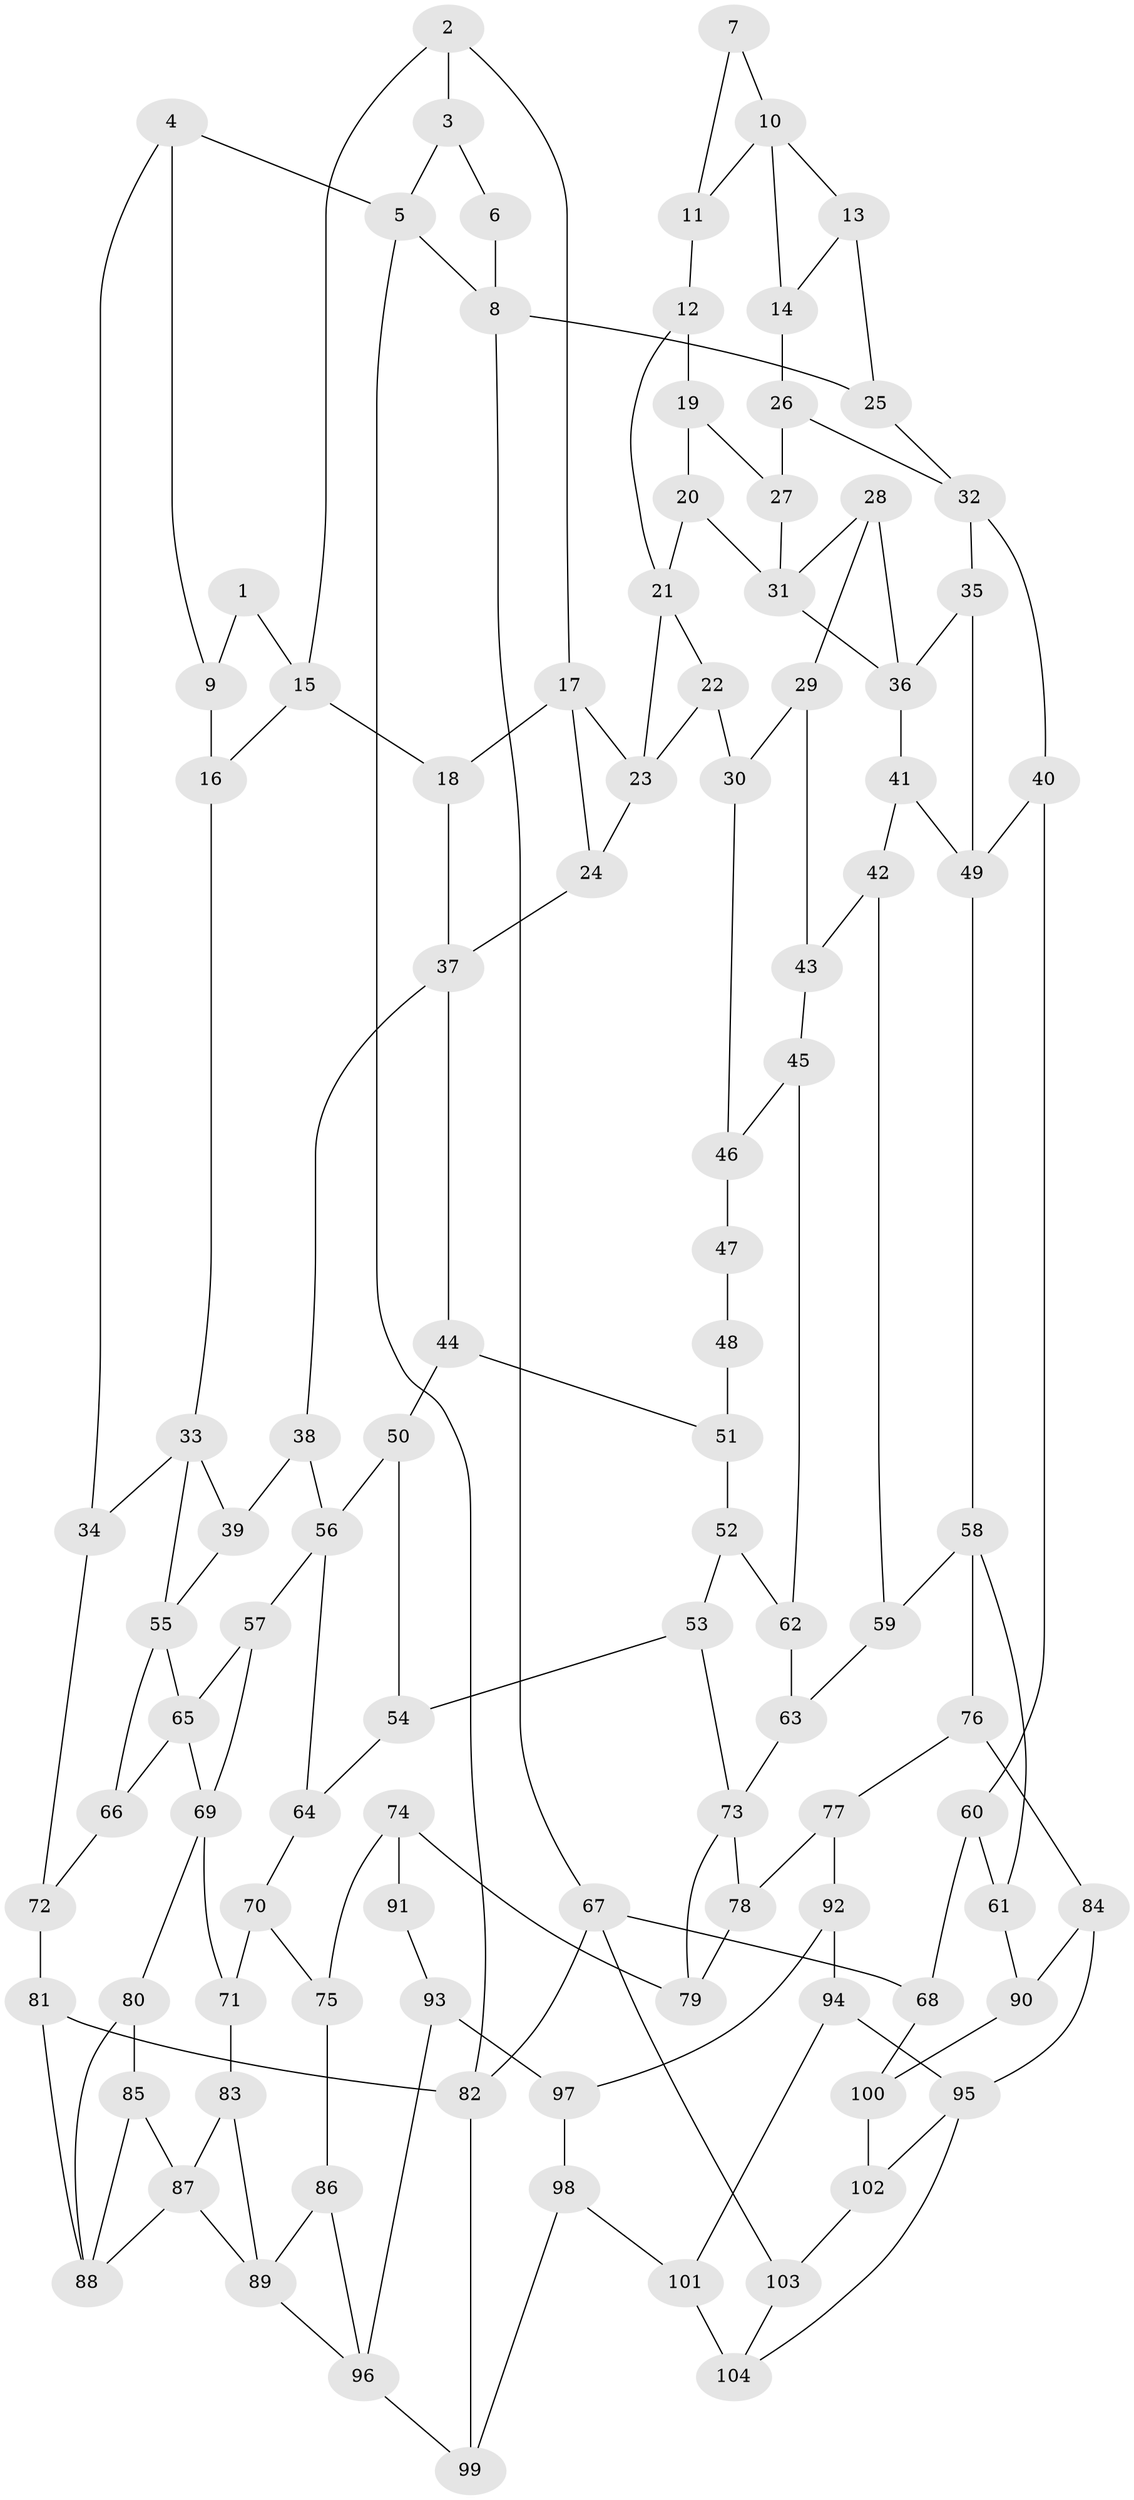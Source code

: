 // original degree distribution, {3: 0.02702702702702703, 4: 0.1891891891891892, 5: 0.581081081081081, 6: 0.20270270270270271}
// Generated by graph-tools (version 1.1) at 2025/38/03/04/25 23:38:27]
// undirected, 104 vertices, 166 edges
graph export_dot {
  node [color=gray90,style=filled];
  1;
  2;
  3;
  4;
  5;
  6;
  7;
  8;
  9;
  10;
  11;
  12;
  13;
  14;
  15;
  16;
  17;
  18;
  19;
  20;
  21;
  22;
  23;
  24;
  25;
  26;
  27;
  28;
  29;
  30;
  31;
  32;
  33;
  34;
  35;
  36;
  37;
  38;
  39;
  40;
  41;
  42;
  43;
  44;
  45;
  46;
  47;
  48;
  49;
  50;
  51;
  52;
  53;
  54;
  55;
  56;
  57;
  58;
  59;
  60;
  61;
  62;
  63;
  64;
  65;
  66;
  67;
  68;
  69;
  70;
  71;
  72;
  73;
  74;
  75;
  76;
  77;
  78;
  79;
  80;
  81;
  82;
  83;
  84;
  85;
  86;
  87;
  88;
  89;
  90;
  91;
  92;
  93;
  94;
  95;
  96;
  97;
  98;
  99;
  100;
  101;
  102;
  103;
  104;
  1 -- 9 [weight=2.0];
  1 -- 15 [weight=1.0];
  2 -- 3 [weight=1.0];
  2 -- 15 [weight=1.0];
  2 -- 17 [weight=1.0];
  3 -- 5 [weight=1.0];
  3 -- 6 [weight=1.0];
  4 -- 5 [weight=1.0];
  4 -- 9 [weight=1.0];
  4 -- 34 [weight=1.0];
  5 -- 8 [weight=1.0];
  5 -- 82 [weight=1.0];
  6 -- 8 [weight=1.0];
  7 -- 10 [weight=1.0];
  7 -- 11 [weight=1.0];
  8 -- 25 [weight=1.0];
  8 -- 67 [weight=1.0];
  9 -- 16 [weight=1.0];
  10 -- 11 [weight=1.0];
  10 -- 13 [weight=1.0];
  10 -- 14 [weight=1.0];
  11 -- 12 [weight=2.0];
  12 -- 19 [weight=1.0];
  12 -- 21 [weight=1.0];
  13 -- 14 [weight=1.0];
  13 -- 25 [weight=2.0];
  14 -- 26 [weight=1.0];
  15 -- 16 [weight=1.0];
  15 -- 18 [weight=1.0];
  16 -- 33 [weight=1.0];
  17 -- 18 [weight=1.0];
  17 -- 23 [weight=1.0];
  17 -- 24 [weight=1.0];
  18 -- 37 [weight=1.0];
  19 -- 20 [weight=1.0];
  19 -- 27 [weight=1.0];
  20 -- 21 [weight=1.0];
  20 -- 31 [weight=1.0];
  21 -- 22 [weight=1.0];
  21 -- 23 [weight=1.0];
  22 -- 23 [weight=1.0];
  22 -- 30 [weight=1.0];
  23 -- 24 [weight=1.0];
  24 -- 37 [weight=1.0];
  25 -- 32 [weight=1.0];
  26 -- 27 [weight=1.0];
  26 -- 32 [weight=1.0];
  27 -- 31 [weight=1.0];
  28 -- 29 [weight=1.0];
  28 -- 31 [weight=1.0];
  28 -- 36 [weight=1.0];
  29 -- 30 [weight=1.0];
  29 -- 43 [weight=1.0];
  30 -- 46 [weight=1.0];
  31 -- 36 [weight=1.0];
  32 -- 35 [weight=1.0];
  32 -- 40 [weight=1.0];
  33 -- 34 [weight=1.0];
  33 -- 39 [weight=1.0];
  33 -- 55 [weight=1.0];
  34 -- 72 [weight=1.0];
  35 -- 36 [weight=1.0];
  35 -- 49 [weight=1.0];
  36 -- 41 [weight=1.0];
  37 -- 38 [weight=1.0];
  37 -- 44 [weight=1.0];
  38 -- 39 [weight=1.0];
  38 -- 56 [weight=1.0];
  39 -- 55 [weight=1.0];
  40 -- 49 [weight=1.0];
  40 -- 60 [weight=1.0];
  41 -- 42 [weight=1.0];
  41 -- 49 [weight=1.0];
  42 -- 43 [weight=1.0];
  42 -- 59 [weight=1.0];
  43 -- 45 [weight=1.0];
  44 -- 50 [weight=1.0];
  44 -- 51 [weight=1.0];
  45 -- 46 [weight=1.0];
  45 -- 62 [weight=1.0];
  46 -- 47 [weight=2.0];
  47 -- 48 [weight=2.0];
  48 -- 51 [weight=2.0];
  49 -- 58 [weight=1.0];
  50 -- 54 [weight=1.0];
  50 -- 56 [weight=1.0];
  51 -- 52 [weight=1.0];
  52 -- 53 [weight=1.0];
  52 -- 62 [weight=1.0];
  53 -- 54 [weight=1.0];
  53 -- 73 [weight=1.0];
  54 -- 64 [weight=1.0];
  55 -- 65 [weight=1.0];
  55 -- 66 [weight=1.0];
  56 -- 57 [weight=1.0];
  56 -- 64 [weight=1.0];
  57 -- 65 [weight=1.0];
  57 -- 69 [weight=1.0];
  58 -- 59 [weight=1.0];
  58 -- 61 [weight=1.0];
  58 -- 76 [weight=1.0];
  59 -- 63 [weight=1.0];
  60 -- 61 [weight=1.0];
  60 -- 68 [weight=1.0];
  61 -- 90 [weight=2.0];
  62 -- 63 [weight=1.0];
  63 -- 73 [weight=1.0];
  64 -- 70 [weight=1.0];
  65 -- 66 [weight=1.0];
  65 -- 69 [weight=1.0];
  66 -- 72 [weight=1.0];
  67 -- 68 [weight=1.0];
  67 -- 82 [weight=1.0];
  67 -- 103 [weight=1.0];
  68 -- 100 [weight=1.0];
  69 -- 71 [weight=1.0];
  69 -- 80 [weight=1.0];
  70 -- 71 [weight=1.0];
  70 -- 75 [weight=1.0];
  71 -- 83 [weight=1.0];
  72 -- 81 [weight=1.0];
  73 -- 78 [weight=1.0];
  73 -- 79 [weight=1.0];
  74 -- 75 [weight=1.0];
  74 -- 79 [weight=1.0];
  74 -- 91 [weight=1.0];
  75 -- 86 [weight=1.0];
  76 -- 77 [weight=1.0];
  76 -- 84 [weight=1.0];
  77 -- 78 [weight=1.0];
  77 -- 92 [weight=1.0];
  78 -- 79 [weight=1.0];
  80 -- 85 [weight=2.0];
  80 -- 88 [weight=1.0];
  81 -- 82 [weight=1.0];
  81 -- 88 [weight=1.0];
  82 -- 99 [weight=1.0];
  83 -- 87 [weight=1.0];
  83 -- 89 [weight=1.0];
  84 -- 90 [weight=1.0];
  84 -- 95 [weight=1.0];
  85 -- 87 [weight=1.0];
  85 -- 88 [weight=1.0];
  86 -- 89 [weight=1.0];
  86 -- 96 [weight=1.0];
  87 -- 88 [weight=1.0];
  87 -- 89 [weight=1.0];
  89 -- 96 [weight=1.0];
  90 -- 100 [weight=1.0];
  91 -- 93 [weight=1.0];
  92 -- 94 [weight=1.0];
  92 -- 97 [weight=1.0];
  93 -- 96 [weight=1.0];
  93 -- 97 [weight=2.0];
  94 -- 95 [weight=1.0];
  94 -- 101 [weight=1.0];
  95 -- 102 [weight=1.0];
  95 -- 104 [weight=1.0];
  96 -- 99 [weight=1.0];
  97 -- 98 [weight=1.0];
  98 -- 99 [weight=1.0];
  98 -- 101 [weight=1.0];
  100 -- 102 [weight=2.0];
  101 -- 104 [weight=2.0];
  102 -- 103 [weight=1.0];
  103 -- 104 [weight=1.0];
}

